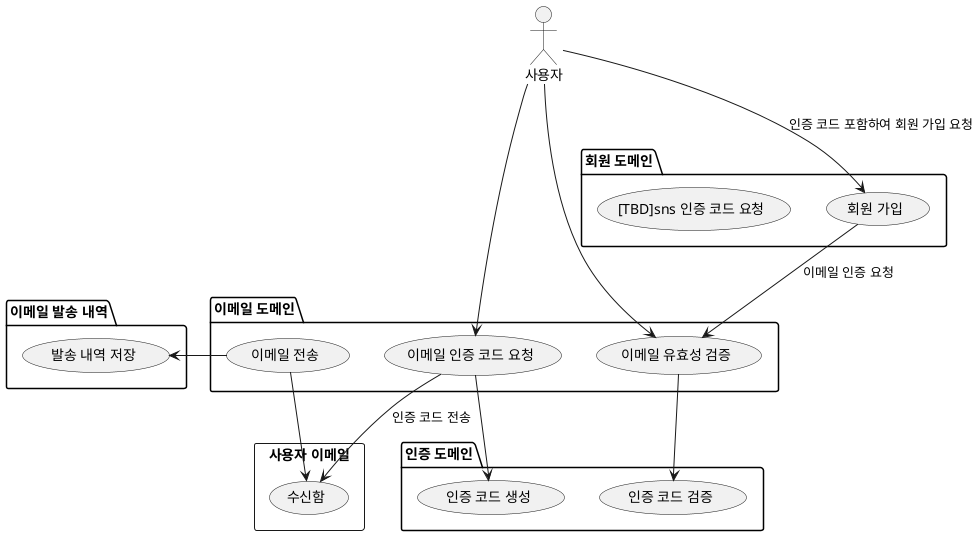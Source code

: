 @startuml

actor 사용자

package "이메일 도메인" {
  (이메일 전송)
  (이메일 인증 코드 요청)
  (이메일 유효성 검증)
}

package "이메일 발송 내역" {
    (발송 내역 저장)
}

rectangle "사용자 이메일" {
  (수신함)
}

package "회원 도메인" {
  (회원 가입)
  ([TBD]sns 인증 코드 요청)
}

package "인증 도메인" {
  (인증 코드 생성)
  (인증 코드 검증)
}

(발송 내역 저장) <- (이메일 전송)
(이메일 전송) --> (수신함)
사용자 -> (이메일 인증 코드 요청)
사용자 -> (이메일 유효성 검증)
(이메일 유효성 검증) --> (인증 코드 검증)
(이메일 인증 코드 요청) --> (인증 코드 생성)
(이메일 인증 코드 요청) -> (수신함): 인증 코드 전송

사용자 --> (회원 가입): 인증 코드 포함하여 회원 가입 요청
(회원 가입) --> (이메일 유효성 검증): 이메일 인증 요청
@enduml